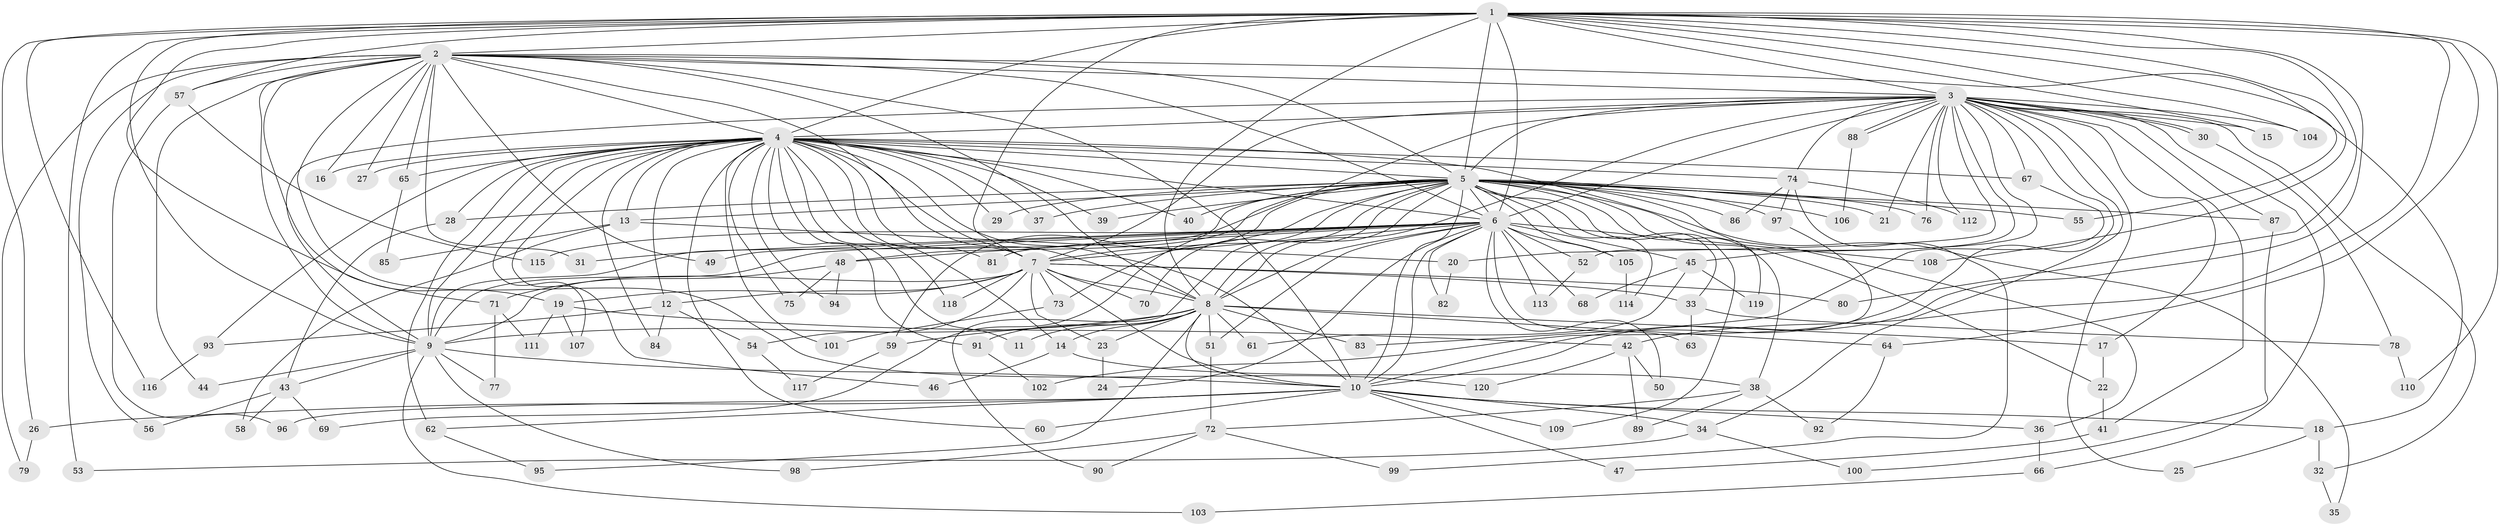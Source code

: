 // Generated by graph-tools (version 1.1) at 2025/25/03/09/25 03:25:51]
// undirected, 120 vertices, 265 edges
graph export_dot {
graph [start="1"]
  node [color=gray90,style=filled];
  1;
  2;
  3;
  4;
  5;
  6;
  7;
  8;
  9;
  10;
  11;
  12;
  13;
  14;
  15;
  16;
  17;
  18;
  19;
  20;
  21;
  22;
  23;
  24;
  25;
  26;
  27;
  28;
  29;
  30;
  31;
  32;
  33;
  34;
  35;
  36;
  37;
  38;
  39;
  40;
  41;
  42;
  43;
  44;
  45;
  46;
  47;
  48;
  49;
  50;
  51;
  52;
  53;
  54;
  55;
  56;
  57;
  58;
  59;
  60;
  61;
  62;
  63;
  64;
  65;
  66;
  67;
  68;
  69;
  70;
  71;
  72;
  73;
  74;
  75;
  76;
  77;
  78;
  79;
  80;
  81;
  82;
  83;
  84;
  85;
  86;
  87;
  88;
  89;
  90;
  91;
  92;
  93;
  94;
  95;
  96;
  97;
  98;
  99;
  100;
  101;
  102;
  103;
  104;
  105;
  106;
  107;
  108;
  109;
  110;
  111;
  112;
  113;
  114;
  115;
  116;
  117;
  118;
  119;
  120;
  1 -- 2;
  1 -- 3;
  1 -- 4;
  1 -- 5;
  1 -- 6;
  1 -- 7;
  1 -- 8;
  1 -- 9;
  1 -- 10;
  1 -- 15;
  1 -- 19;
  1 -- 26;
  1 -- 42;
  1 -- 53;
  1 -- 55;
  1 -- 57;
  1 -- 64;
  1 -- 80;
  1 -- 104;
  1 -- 108;
  1 -- 110;
  1 -- 116;
  2 -- 3;
  2 -- 4;
  2 -- 5;
  2 -- 6;
  2 -- 7;
  2 -- 8;
  2 -- 9;
  2 -- 10;
  2 -- 16;
  2 -- 18;
  2 -- 27;
  2 -- 31;
  2 -- 44;
  2 -- 49;
  2 -- 56;
  2 -- 57;
  2 -- 65;
  2 -- 71;
  2 -- 79;
  2 -- 120;
  3 -- 4;
  3 -- 5;
  3 -- 6;
  3 -- 7;
  3 -- 8;
  3 -- 9;
  3 -- 10;
  3 -- 15;
  3 -- 17;
  3 -- 20;
  3 -- 21;
  3 -- 25;
  3 -- 30;
  3 -- 30;
  3 -- 32;
  3 -- 34;
  3 -- 41;
  3 -- 45;
  3 -- 52;
  3 -- 66;
  3 -- 67;
  3 -- 69;
  3 -- 74;
  3 -- 76;
  3 -- 87;
  3 -- 88;
  3 -- 88;
  3 -- 104;
  3 -- 112;
  4 -- 5;
  4 -- 6;
  4 -- 7;
  4 -- 8;
  4 -- 9;
  4 -- 10;
  4 -- 11;
  4 -- 12;
  4 -- 13;
  4 -- 14;
  4 -- 16;
  4 -- 27;
  4 -- 28;
  4 -- 29;
  4 -- 37;
  4 -- 39;
  4 -- 40;
  4 -- 46;
  4 -- 60;
  4 -- 62;
  4 -- 65;
  4 -- 67;
  4 -- 74;
  4 -- 75;
  4 -- 81;
  4 -- 84;
  4 -- 91;
  4 -- 93;
  4 -- 94;
  4 -- 101;
  4 -- 107;
  4 -- 118;
  4 -- 119;
  5 -- 6;
  5 -- 7;
  5 -- 8;
  5 -- 9;
  5 -- 10;
  5 -- 13;
  5 -- 21;
  5 -- 22;
  5 -- 28;
  5 -- 29;
  5 -- 33;
  5 -- 35;
  5 -- 36;
  5 -- 37;
  5 -- 38;
  5 -- 39;
  5 -- 40;
  5 -- 48;
  5 -- 55;
  5 -- 59;
  5 -- 70;
  5 -- 73;
  5 -- 76;
  5 -- 86;
  5 -- 87;
  5 -- 90;
  5 -- 97;
  5 -- 105;
  5 -- 106;
  5 -- 109;
  5 -- 114;
  6 -- 7;
  6 -- 8;
  6 -- 9;
  6 -- 10;
  6 -- 24;
  6 -- 31;
  6 -- 45;
  6 -- 48;
  6 -- 49;
  6 -- 50;
  6 -- 51;
  6 -- 52;
  6 -- 63;
  6 -- 68;
  6 -- 81;
  6 -- 82;
  6 -- 105;
  6 -- 108;
  6 -- 113;
  6 -- 115;
  7 -- 8;
  7 -- 9;
  7 -- 10;
  7 -- 12;
  7 -- 19;
  7 -- 23;
  7 -- 33;
  7 -- 54;
  7 -- 70;
  7 -- 73;
  7 -- 80;
  7 -- 118;
  8 -- 9;
  8 -- 10;
  8 -- 11;
  8 -- 14;
  8 -- 17;
  8 -- 23;
  8 -- 51;
  8 -- 59;
  8 -- 61;
  8 -- 64;
  8 -- 83;
  8 -- 91;
  8 -- 95;
  9 -- 10;
  9 -- 43;
  9 -- 44;
  9 -- 77;
  9 -- 98;
  9 -- 103;
  10 -- 18;
  10 -- 26;
  10 -- 34;
  10 -- 36;
  10 -- 47;
  10 -- 60;
  10 -- 62;
  10 -- 96;
  10 -- 109;
  12 -- 54;
  12 -- 84;
  12 -- 93;
  13 -- 20;
  13 -- 58;
  13 -- 85;
  14 -- 38;
  14 -- 46;
  17 -- 22;
  18 -- 25;
  18 -- 32;
  19 -- 42;
  19 -- 107;
  19 -- 111;
  20 -- 82;
  22 -- 41;
  23 -- 24;
  26 -- 79;
  28 -- 43;
  30 -- 78;
  32 -- 35;
  33 -- 63;
  33 -- 78;
  34 -- 53;
  34 -- 100;
  36 -- 66;
  38 -- 72;
  38 -- 89;
  38 -- 92;
  41 -- 47;
  42 -- 50;
  42 -- 89;
  42 -- 120;
  43 -- 56;
  43 -- 58;
  43 -- 69;
  45 -- 61;
  45 -- 68;
  45 -- 119;
  48 -- 71;
  48 -- 75;
  48 -- 94;
  51 -- 72;
  52 -- 113;
  54 -- 117;
  57 -- 96;
  57 -- 115;
  59 -- 117;
  62 -- 95;
  64 -- 92;
  65 -- 85;
  66 -- 103;
  67 -- 83;
  71 -- 77;
  71 -- 111;
  72 -- 90;
  72 -- 98;
  72 -- 99;
  73 -- 101;
  74 -- 86;
  74 -- 97;
  74 -- 99;
  74 -- 112;
  78 -- 110;
  87 -- 100;
  88 -- 106;
  91 -- 102;
  93 -- 116;
  97 -- 102;
  105 -- 114;
}
